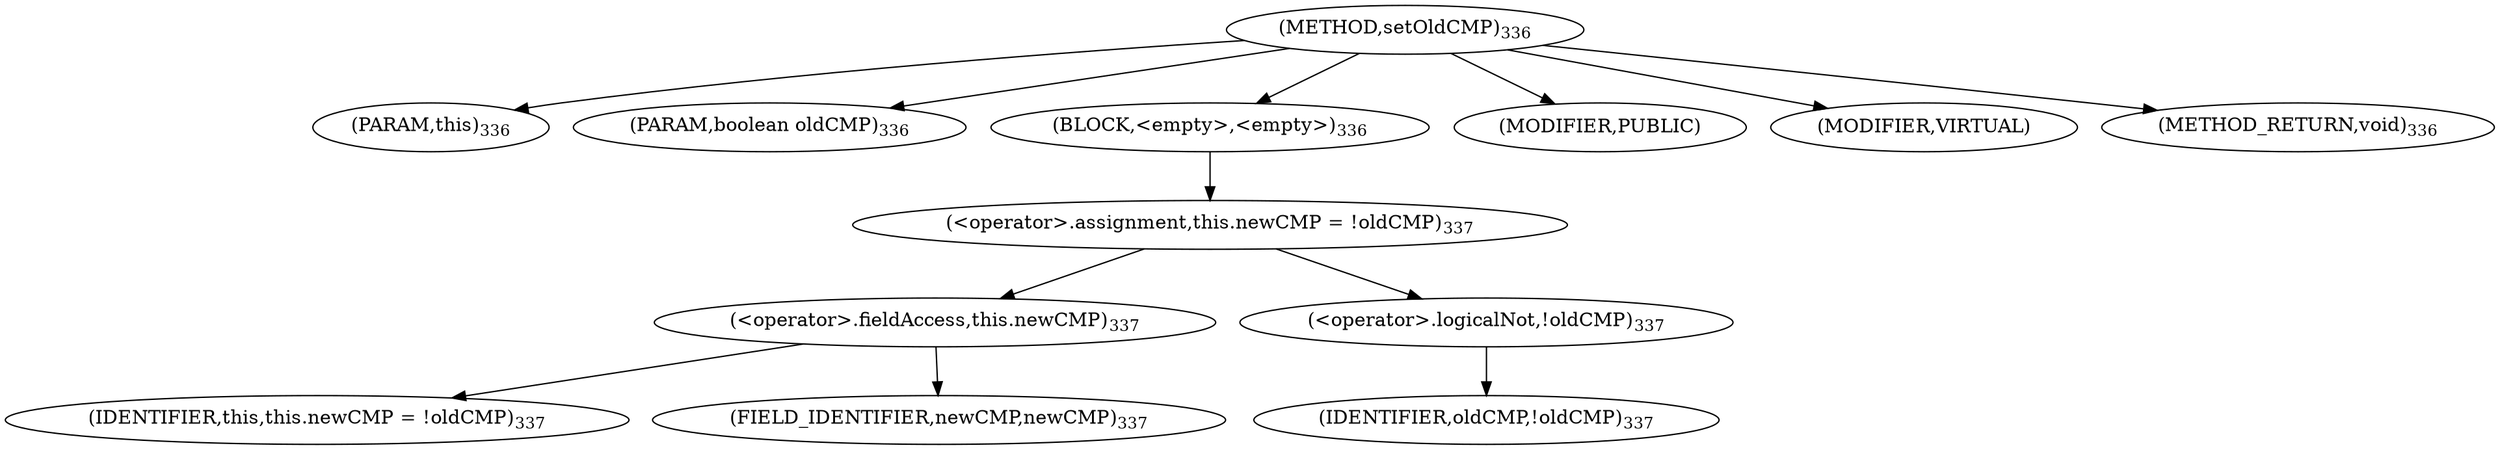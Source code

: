 digraph "setOldCMP" {  
"428" [label = <(METHOD,setOldCMP)<SUB>336</SUB>> ]
"38" [label = <(PARAM,this)<SUB>336</SUB>> ]
"429" [label = <(PARAM,boolean oldCMP)<SUB>336</SUB>> ]
"430" [label = <(BLOCK,&lt;empty&gt;,&lt;empty&gt;)<SUB>336</SUB>> ]
"431" [label = <(&lt;operator&gt;.assignment,this.newCMP = !oldCMP)<SUB>337</SUB>> ]
"432" [label = <(&lt;operator&gt;.fieldAccess,this.newCMP)<SUB>337</SUB>> ]
"37" [label = <(IDENTIFIER,this,this.newCMP = !oldCMP)<SUB>337</SUB>> ]
"433" [label = <(FIELD_IDENTIFIER,newCMP,newCMP)<SUB>337</SUB>> ]
"434" [label = <(&lt;operator&gt;.logicalNot,!oldCMP)<SUB>337</SUB>> ]
"435" [label = <(IDENTIFIER,oldCMP,!oldCMP)<SUB>337</SUB>> ]
"436" [label = <(MODIFIER,PUBLIC)> ]
"437" [label = <(MODIFIER,VIRTUAL)> ]
"438" [label = <(METHOD_RETURN,void)<SUB>336</SUB>> ]
  "428" -> "38" 
  "428" -> "429" 
  "428" -> "430" 
  "428" -> "436" 
  "428" -> "437" 
  "428" -> "438" 
  "430" -> "431" 
  "431" -> "432" 
  "431" -> "434" 
  "432" -> "37" 
  "432" -> "433" 
  "434" -> "435" 
}
